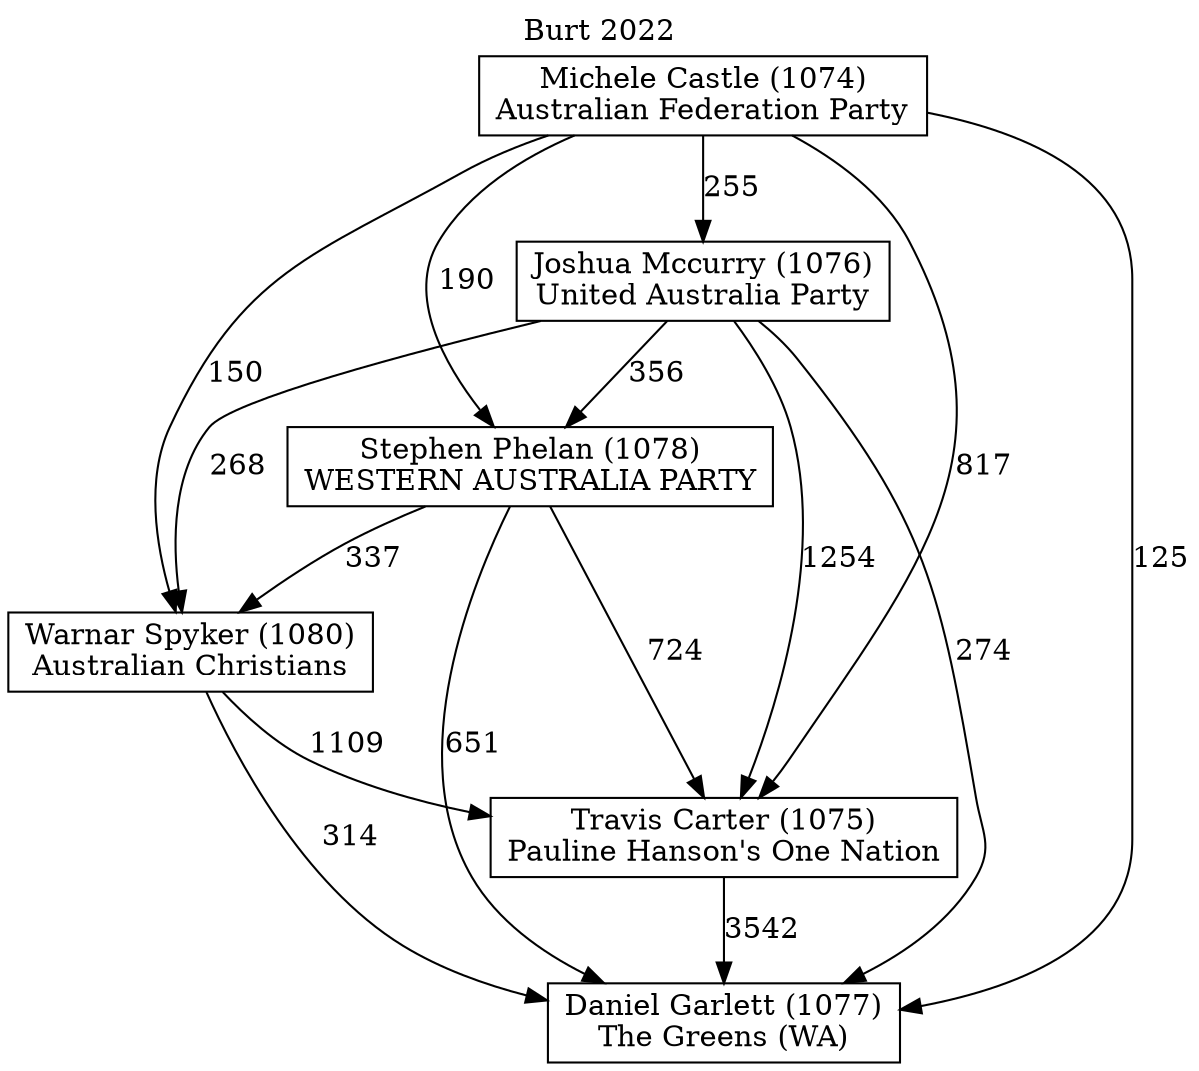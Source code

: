 // House preference flow
digraph "Daniel Garlett (1077)_Burt_2022" {
	graph [label="Burt 2022" labelloc=t mclimit=10]
	node [shape=box]
	"Warnar Spyker (1080)" [label="Warnar Spyker (1080)
Australian Christians"]
	"Daniel Garlett (1077)" [label="Daniel Garlett (1077)
The Greens (WA)"]
	"Stephen Phelan (1078)" [label="Stephen Phelan (1078)
WESTERN AUSTRALIA PARTY"]
	"Joshua Mccurry (1076)" [label="Joshua Mccurry (1076)
United Australia Party"]
	"Michele Castle (1074)" [label="Michele Castle (1074)
Australian Federation Party"]
	"Travis Carter (1075)" [label="Travis Carter (1075)
Pauline Hanson's One Nation"]
	"Joshua Mccurry (1076)" -> "Daniel Garlett (1077)" [label=274]
	"Michele Castle (1074)" -> "Warnar Spyker (1080)" [label=150]
	"Warnar Spyker (1080)" -> "Daniel Garlett (1077)" [label=314]
	"Michele Castle (1074)" -> "Daniel Garlett (1077)" [label=125]
	"Warnar Spyker (1080)" -> "Travis Carter (1075)" [label=1109]
	"Joshua Mccurry (1076)" -> "Warnar Spyker (1080)" [label=268]
	"Stephen Phelan (1078)" -> "Travis Carter (1075)" [label=724]
	"Joshua Mccurry (1076)" -> "Travis Carter (1075)" [label=1254]
	"Michele Castle (1074)" -> "Joshua Mccurry (1076)" [label=255]
	"Stephen Phelan (1078)" -> "Daniel Garlett (1077)" [label=651]
	"Michele Castle (1074)" -> "Travis Carter (1075)" [label=817]
	"Stephen Phelan (1078)" -> "Warnar Spyker (1080)" [label=337]
	"Travis Carter (1075)" -> "Daniel Garlett (1077)" [label=3542]
	"Joshua Mccurry (1076)" -> "Stephen Phelan (1078)" [label=356]
	"Michele Castle (1074)" -> "Stephen Phelan (1078)" [label=190]
}
